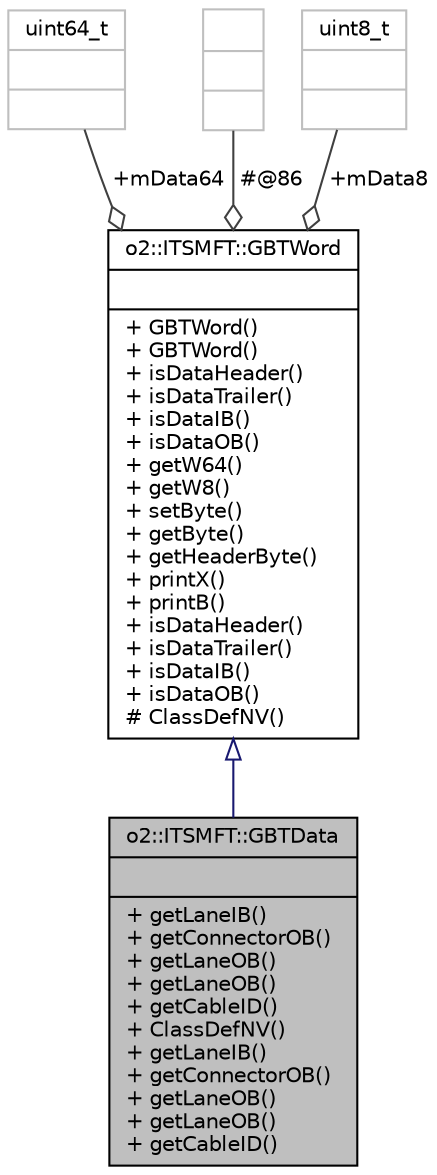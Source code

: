 digraph "o2::ITSMFT::GBTData"
{
 // INTERACTIVE_SVG=YES
  bgcolor="transparent";
  edge [fontname="Helvetica",fontsize="10",labelfontname="Helvetica",labelfontsize="10"];
  node [fontname="Helvetica",fontsize="10",shape=record];
  Node1 [label="{o2::ITSMFT::GBTData\n||+ getLaneIB()\l+ getConnectorOB()\l+ getLaneOB()\l+ getLaneOB()\l+ getCableID()\l+ ClassDefNV()\l+ getLaneIB()\l+ getConnectorOB()\l+ getLaneOB()\l+ getLaneOB()\l+ getCableID()\l}",height=0.2,width=0.4,color="black", fillcolor="grey75", style="filled" fontcolor="black"];
  Node2 -> Node1 [dir="back",color="midnightblue",fontsize="10",style="solid",arrowtail="onormal",fontname="Helvetica"];
  Node2 [label="{o2::ITSMFT::GBTWord\n||+ GBTWord()\l+ GBTWord()\l+ isDataHeader()\l+ isDataTrailer()\l+ isDataIB()\l+ isDataOB()\l+ getW64()\l+ getW8()\l+ setByte()\l+ getByte()\l+ getHeaderByte()\l+ printX()\l+ printB()\l+ isDataHeader()\l+ isDataTrailer()\l+ isDataIB()\l+ isDataOB()\l# ClassDefNV()\l}",height=0.2,width=0.4,color="black",URL="$d1/d92/classo2_1_1ITSMFT_1_1GBTWord.html"];
  Node3 -> Node2 [color="grey25",fontsize="10",style="solid",label=" +mData64" ,arrowhead="odiamond",fontname="Helvetica"];
  Node3 [label="{uint64_t\n||}",height=0.2,width=0.4,color="grey75"];
  Node4 -> Node2 [color="grey25",fontsize="10",style="solid",label=" #@86" ,arrowhead="odiamond",fontname="Helvetica"];
  Node4 [label="{\n||}",height=0.2,width=0.4,color="grey75"];
  Node5 -> Node2 [color="grey25",fontsize="10",style="solid",label=" +mData8" ,arrowhead="odiamond",fontname="Helvetica"];
  Node5 [label="{uint8_t\n||}",height=0.2,width=0.4,color="grey75"];
}
